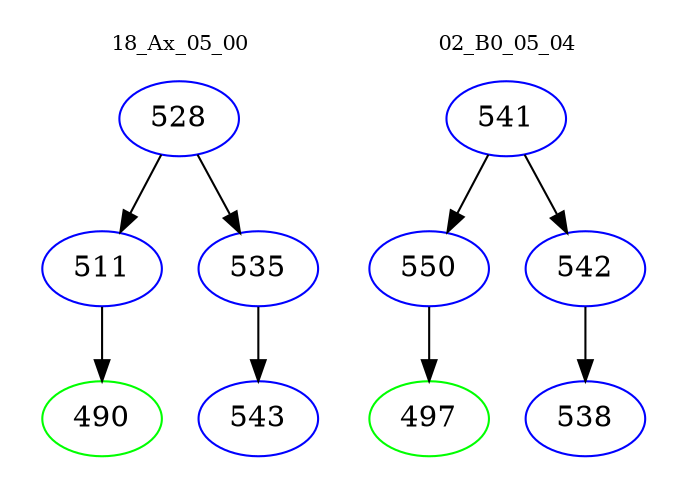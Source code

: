 digraph{
subgraph cluster_0 {
color = white
label = "18_Ax_05_00";
fontsize=10;
T0_528 [label="528", color="blue"]
T0_528 -> T0_511 [color="black"]
T0_511 [label="511", color="blue"]
T0_511 -> T0_490 [color="black"]
T0_490 [label="490", color="green"]
T0_528 -> T0_535 [color="black"]
T0_535 [label="535", color="blue"]
T0_535 -> T0_543 [color="black"]
T0_543 [label="543", color="blue"]
}
subgraph cluster_1 {
color = white
label = "02_B0_05_04";
fontsize=10;
T1_541 [label="541", color="blue"]
T1_541 -> T1_550 [color="black"]
T1_550 [label="550", color="blue"]
T1_550 -> T1_497 [color="black"]
T1_497 [label="497", color="green"]
T1_541 -> T1_542 [color="black"]
T1_542 [label="542", color="blue"]
T1_542 -> T1_538 [color="black"]
T1_538 [label="538", color="blue"]
}
}
